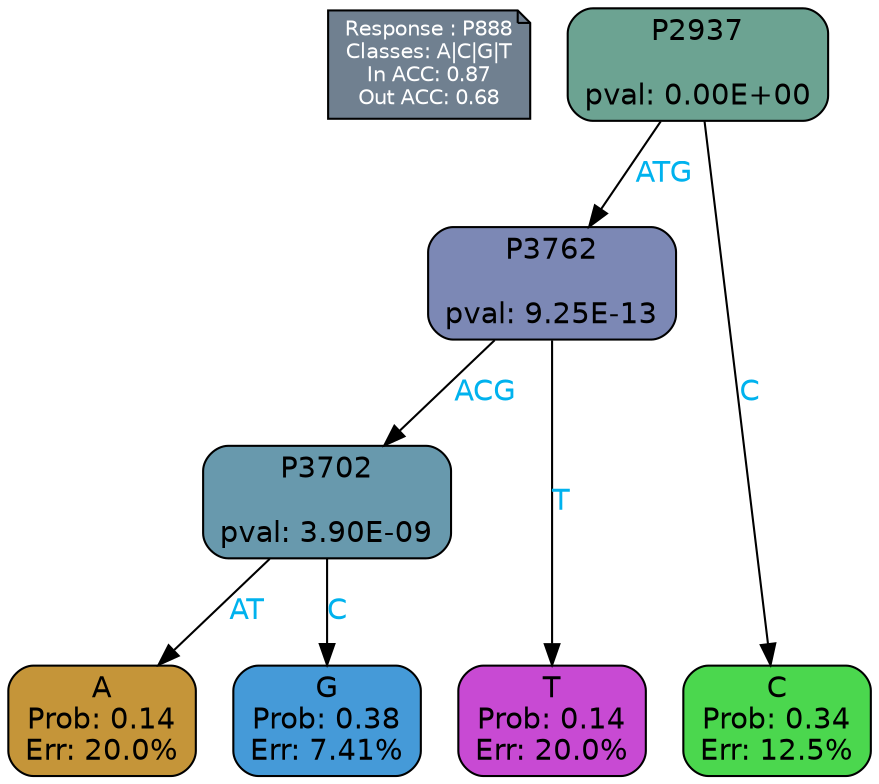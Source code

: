 digraph Tree {
node [shape=box, style="filled, rounded", color="black", fontname=helvetica] ;
graph [ranksep=equally, splines=polylines, bgcolor=transparent, dpi=600] ;
edge [fontname=helvetica] ;
LEGEND [label="Response : P888
Classes: A|C|G|T
In ACC: 0.87
Out ACC: 0.68
",shape=note,align=left,style=filled,fillcolor="slategray",fontcolor="white",fontsize=10];1 [label="P2937

pval: 0.00E+00", fillcolor="#6ca392"] ;
2 [label="P3762

pval: 9.25E-13", fillcolor="#7c88b5"] ;
3 [label="P3702

pval: 3.90E-09", fillcolor="#6899ad"] ;
4 [label="A
Prob: 0.14
Err: 20.0%", fillcolor="#c59539"] ;
5 [label="G
Prob: 0.38
Err: 7.41%", fillcolor="#459ad8"] ;
6 [label="T
Prob: 0.14
Err: 20.0%", fillcolor="#c84ad3"] ;
7 [label="C
Prob: 0.34
Err: 12.5%", fillcolor="#4bd74e"] ;
1 -> 2 [label="ATG",fontcolor=deepskyblue2] ;
1 -> 7 [label="C",fontcolor=deepskyblue2] ;
2 -> 3 [label="ACG",fontcolor=deepskyblue2] ;
2 -> 6 [label="T",fontcolor=deepskyblue2] ;
3 -> 4 [label="AT",fontcolor=deepskyblue2] ;
3 -> 5 [label="C",fontcolor=deepskyblue2] ;
{rank = same; 4;5;6;7;}{rank = same; LEGEND;1;}}